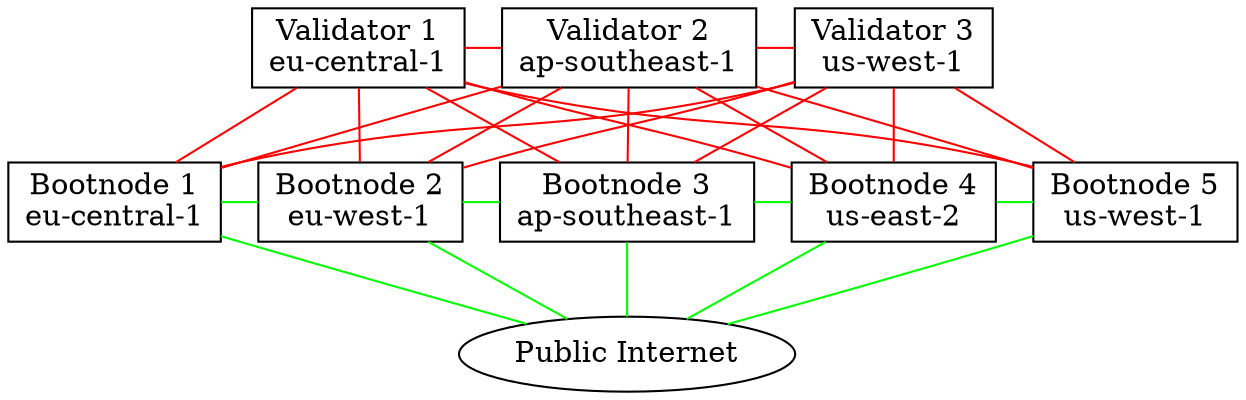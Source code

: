 graph G {

    val1 [shape=box, label="Validator 1\neu-central-1"]
    val2 [shape=box, label="Validator 2\nap-southeast-1"]
    val3 [shape=box, label="Validator 3\nus-west-1"]

    boot1 [shape=box, label="Bootnode 1\neu-central-1"]
    boot2 [shape=box, label="Bootnode 2\neu-west-1"]
    boot3 [shape=box, label="Bootnode 3\nap-southeast-1"]
    boot4 [shape=box, label="Bootnode 4\nus-east-2"]
    boot5 [shape=box, label="Bootnode 5\nus-west-1"]

    internet [label="Public Internet"]



    {rank=same; val1 val2 val3 }
    {rank=same; boot1 boot2 boot3 boot4 boot5 }

    val1 -- val2 -- val3 [color=red]
    boot1 -- boot2 -- boot3 -- boot4 -- boot5  [color=green]


    val1 -- boot1 [color=red]
    val2 -- boot1 [color=red]
    val3 -- boot1 [color=red]

    val1 -- boot2 [color=red]
    val2 -- boot2 [color=red]
    val3 -- boot2 [color=red]

    val1 -- boot3 [color=red]
    val2 -- boot3 [color=red]
    val3 -- boot3 [color=red]

    val1 -- boot4 [color=red]
    val2 -- boot4 [color=red]
    val3 -- boot4 [color=red]

    val1 -- boot5 [color=red]
    val2 -- boot5 [color=red]
    val3 -- boot5 [color=red]

    boot1 -- internet [color=green]
    boot2 -- internet [color=green]
    boot3 -- internet [color=green]
    boot4 -- internet [color=green]
    boot5 -- internet [color=green]

}